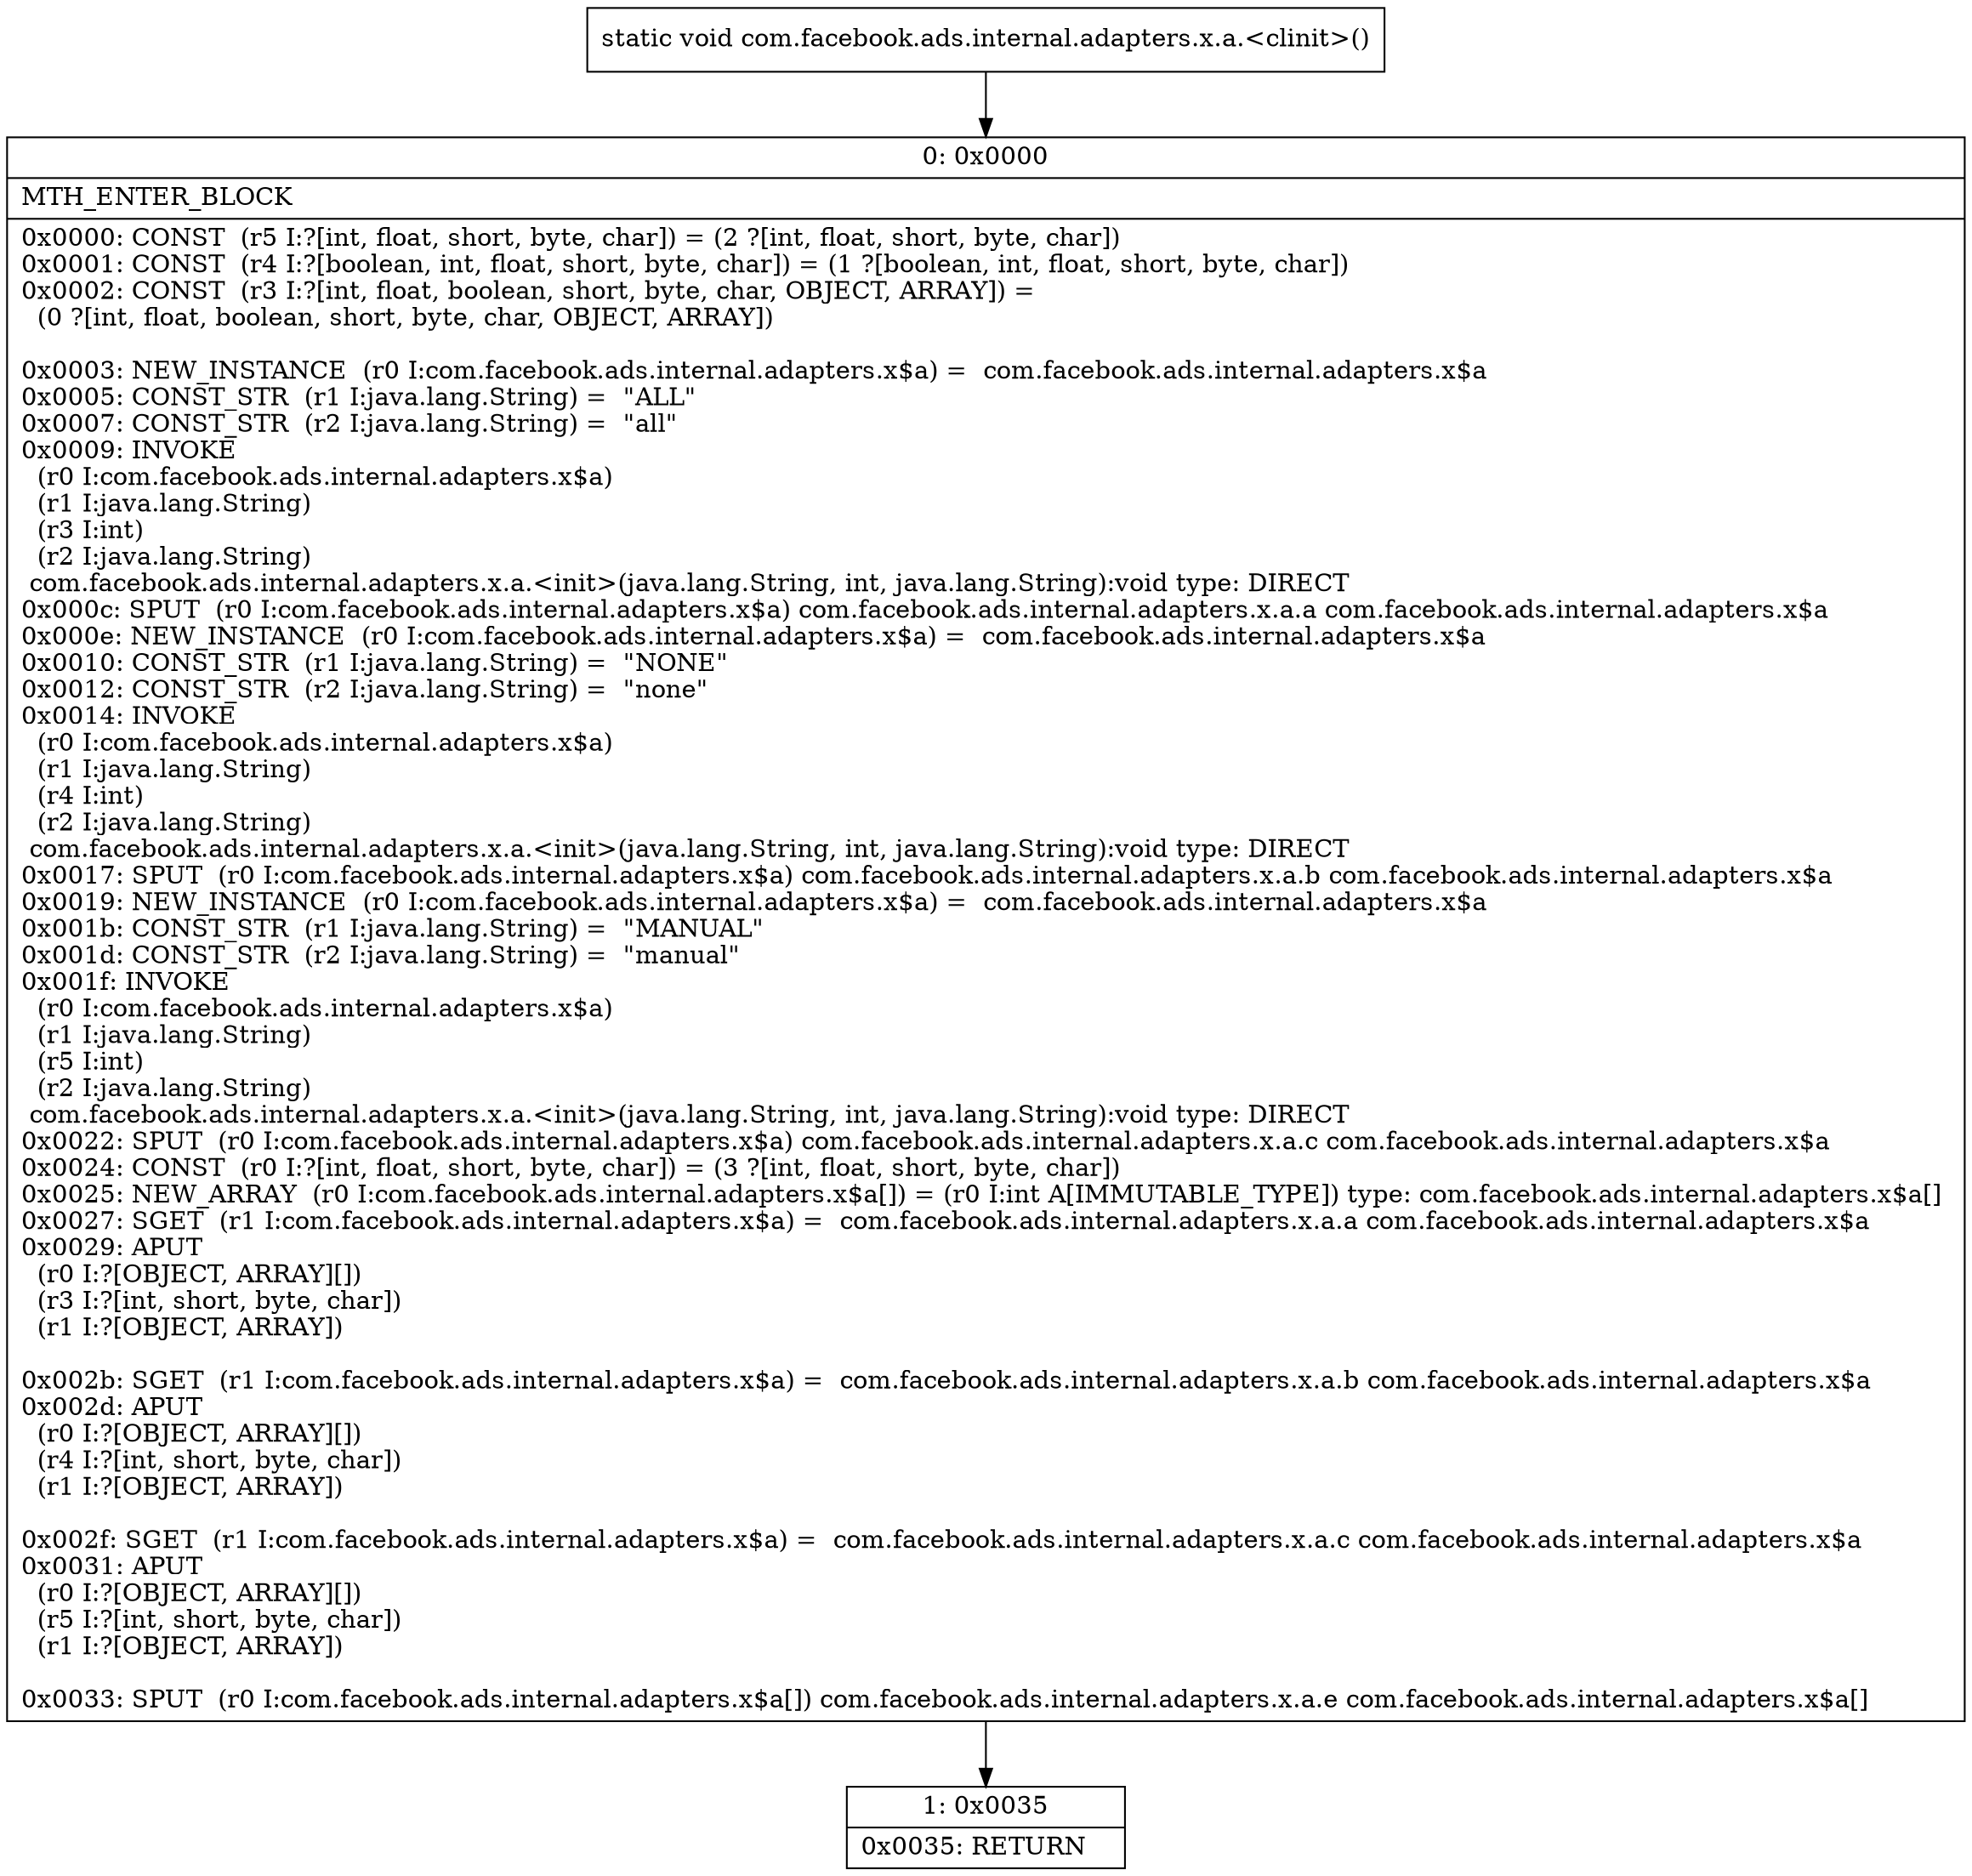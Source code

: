 digraph "CFG forcom.facebook.ads.internal.adapters.x.a.\<clinit\>()V" {
Node_0 [shape=record,label="{0\:\ 0x0000|MTH_ENTER_BLOCK\l|0x0000: CONST  (r5 I:?[int, float, short, byte, char]) = (2 ?[int, float, short, byte, char]) \l0x0001: CONST  (r4 I:?[boolean, int, float, short, byte, char]) = (1 ?[boolean, int, float, short, byte, char]) \l0x0002: CONST  (r3 I:?[int, float, boolean, short, byte, char, OBJECT, ARRAY]) = \l  (0 ?[int, float, boolean, short, byte, char, OBJECT, ARRAY])\l \l0x0003: NEW_INSTANCE  (r0 I:com.facebook.ads.internal.adapters.x$a) =  com.facebook.ads.internal.adapters.x$a \l0x0005: CONST_STR  (r1 I:java.lang.String) =  \"ALL\" \l0x0007: CONST_STR  (r2 I:java.lang.String) =  \"all\" \l0x0009: INVOKE  \l  (r0 I:com.facebook.ads.internal.adapters.x$a)\l  (r1 I:java.lang.String)\l  (r3 I:int)\l  (r2 I:java.lang.String)\l com.facebook.ads.internal.adapters.x.a.\<init\>(java.lang.String, int, java.lang.String):void type: DIRECT \l0x000c: SPUT  (r0 I:com.facebook.ads.internal.adapters.x$a) com.facebook.ads.internal.adapters.x.a.a com.facebook.ads.internal.adapters.x$a \l0x000e: NEW_INSTANCE  (r0 I:com.facebook.ads.internal.adapters.x$a) =  com.facebook.ads.internal.adapters.x$a \l0x0010: CONST_STR  (r1 I:java.lang.String) =  \"NONE\" \l0x0012: CONST_STR  (r2 I:java.lang.String) =  \"none\" \l0x0014: INVOKE  \l  (r0 I:com.facebook.ads.internal.adapters.x$a)\l  (r1 I:java.lang.String)\l  (r4 I:int)\l  (r2 I:java.lang.String)\l com.facebook.ads.internal.adapters.x.a.\<init\>(java.lang.String, int, java.lang.String):void type: DIRECT \l0x0017: SPUT  (r0 I:com.facebook.ads.internal.adapters.x$a) com.facebook.ads.internal.adapters.x.a.b com.facebook.ads.internal.adapters.x$a \l0x0019: NEW_INSTANCE  (r0 I:com.facebook.ads.internal.adapters.x$a) =  com.facebook.ads.internal.adapters.x$a \l0x001b: CONST_STR  (r1 I:java.lang.String) =  \"MANUAL\" \l0x001d: CONST_STR  (r2 I:java.lang.String) =  \"manual\" \l0x001f: INVOKE  \l  (r0 I:com.facebook.ads.internal.adapters.x$a)\l  (r1 I:java.lang.String)\l  (r5 I:int)\l  (r2 I:java.lang.String)\l com.facebook.ads.internal.adapters.x.a.\<init\>(java.lang.String, int, java.lang.String):void type: DIRECT \l0x0022: SPUT  (r0 I:com.facebook.ads.internal.adapters.x$a) com.facebook.ads.internal.adapters.x.a.c com.facebook.ads.internal.adapters.x$a \l0x0024: CONST  (r0 I:?[int, float, short, byte, char]) = (3 ?[int, float, short, byte, char]) \l0x0025: NEW_ARRAY  (r0 I:com.facebook.ads.internal.adapters.x$a[]) = (r0 I:int A[IMMUTABLE_TYPE]) type: com.facebook.ads.internal.adapters.x$a[] \l0x0027: SGET  (r1 I:com.facebook.ads.internal.adapters.x$a) =  com.facebook.ads.internal.adapters.x.a.a com.facebook.ads.internal.adapters.x$a \l0x0029: APUT  \l  (r0 I:?[OBJECT, ARRAY][])\l  (r3 I:?[int, short, byte, char])\l  (r1 I:?[OBJECT, ARRAY])\l \l0x002b: SGET  (r1 I:com.facebook.ads.internal.adapters.x$a) =  com.facebook.ads.internal.adapters.x.a.b com.facebook.ads.internal.adapters.x$a \l0x002d: APUT  \l  (r0 I:?[OBJECT, ARRAY][])\l  (r4 I:?[int, short, byte, char])\l  (r1 I:?[OBJECT, ARRAY])\l \l0x002f: SGET  (r1 I:com.facebook.ads.internal.adapters.x$a) =  com.facebook.ads.internal.adapters.x.a.c com.facebook.ads.internal.adapters.x$a \l0x0031: APUT  \l  (r0 I:?[OBJECT, ARRAY][])\l  (r5 I:?[int, short, byte, char])\l  (r1 I:?[OBJECT, ARRAY])\l \l0x0033: SPUT  (r0 I:com.facebook.ads.internal.adapters.x$a[]) com.facebook.ads.internal.adapters.x.a.e com.facebook.ads.internal.adapters.x$a[] \l}"];
Node_1 [shape=record,label="{1\:\ 0x0035|0x0035: RETURN   \l}"];
MethodNode[shape=record,label="{static void com.facebook.ads.internal.adapters.x.a.\<clinit\>() }"];
MethodNode -> Node_0;
Node_0 -> Node_1;
}

